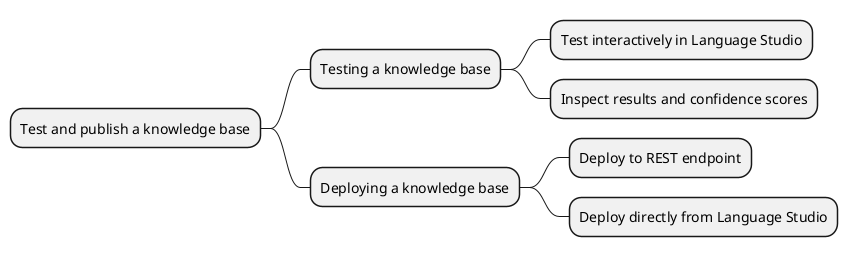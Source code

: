 @startmindmap
* Test and publish a knowledge base
** Testing a knowledge base
*** Test interactively in Language Studio
*** Inspect results and confidence scores
** Deploying a knowledge base
*** Deploy to REST endpoint
*** Deploy directly from Language Studio
@endmindmap